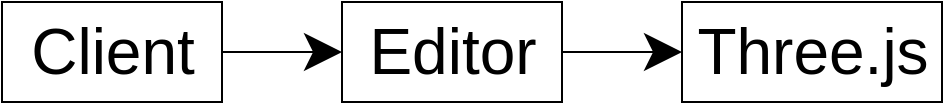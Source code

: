<mxfile version="14.6.13" type="device"><diagram id="OW-_sJK8ijoG9KznHR4v" name="第 1 页"><mxGraphModel dx="1106" dy="852" grid="1" gridSize="10" guides="1" tooltips="1" connect="1" arrows="1" fold="1" page="1" pageScale="1" pageWidth="827" pageHeight="1169" math="0" shadow="0"><root><mxCell id="0"/><mxCell id="1" parent="0"/><mxCell id="X7iAC0pPc4sz3CW2V_Kq-3" style="edgeStyle=orthogonalEdgeStyle;rounded=0;orthogonalLoop=1;jettySize=auto;html=1;entryX=0;entryY=0.5;entryDx=0;entryDy=0;endSize=16;startSize=16;fontSize=32;" parent="1" source="X7iAC0pPc4sz3CW2V_Kq-1" target="X7iAC0pPc4sz3CW2V_Kq-2" edge="1"><mxGeometry relative="1" as="geometry"/></mxCell><mxCell id="X7iAC0pPc4sz3CW2V_Kq-1" value="Editor" style="html=1;fontSize=32;" parent="1" vertex="1"><mxGeometry x="230" y="230" width="110" height="50" as="geometry"/></mxCell><mxCell id="X7iAC0pPc4sz3CW2V_Kq-2" value="Three.js" style="html=1;fontSize=32;" parent="1" vertex="1"><mxGeometry x="400" y="230" width="130" height="50" as="geometry"/></mxCell><mxCell id="X7iAC0pPc4sz3CW2V_Kq-5" style="edgeStyle=orthogonalEdgeStyle;rounded=0;orthogonalLoop=1;jettySize=auto;html=1;entryX=0;entryY=0.5;entryDx=0;entryDy=0;endSize=16;startSize=16;fontSize=32;" parent="1" source="X7iAC0pPc4sz3CW2V_Kq-4" target="X7iAC0pPc4sz3CW2V_Kq-1" edge="1"><mxGeometry relative="1" as="geometry"/></mxCell><mxCell id="X7iAC0pPc4sz3CW2V_Kq-4" value="&lt;font style=&quot;font-size: 32px&quot;&gt;Client&lt;/font&gt;" style="html=1;fontSize=18;" parent="1" vertex="1"><mxGeometry x="60" y="230" width="110" height="50" as="geometry"/></mxCell></root></mxGraphModel></diagram></mxfile>
